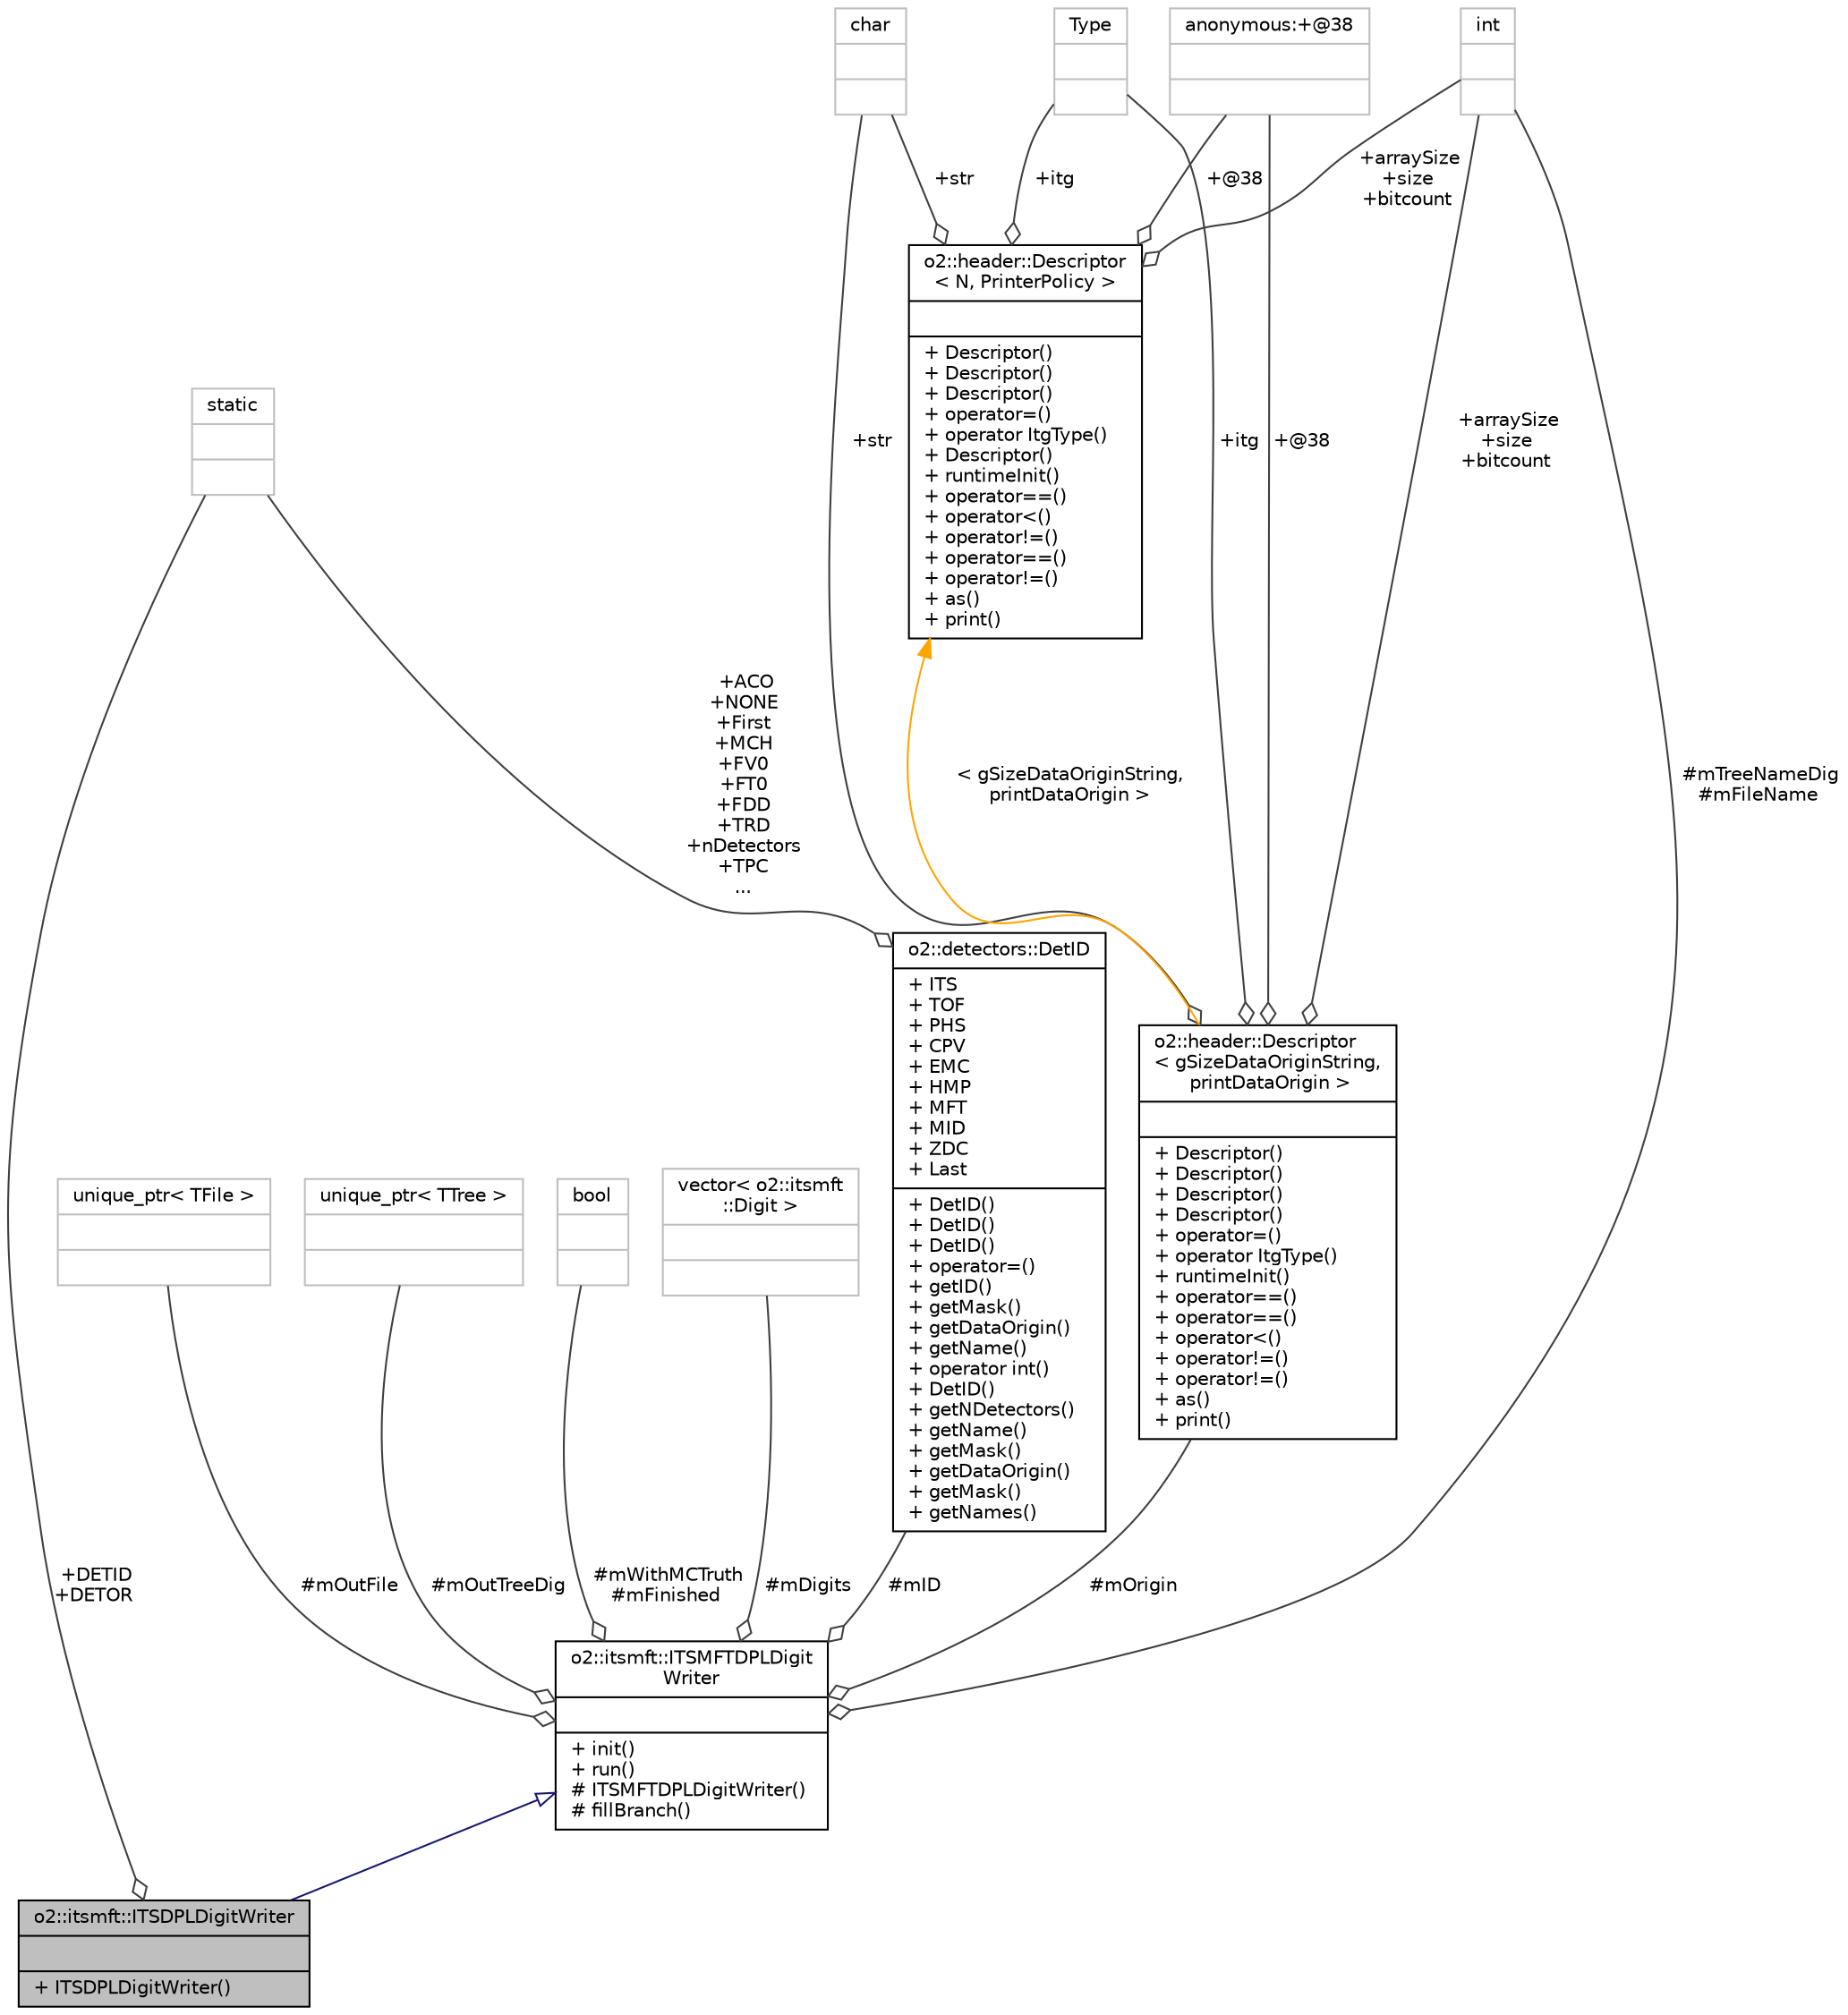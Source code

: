digraph "o2::itsmft::ITSDPLDigitWriter"
{
 // INTERACTIVE_SVG=YES
  bgcolor="transparent";
  edge [fontname="Helvetica",fontsize="10",labelfontname="Helvetica",labelfontsize="10"];
  node [fontname="Helvetica",fontsize="10",shape=record];
  Node2 [label="{o2::itsmft::ITSDPLDigitWriter\n||+ ITSDPLDigitWriter()\l}",height=0.2,width=0.4,color="black", fillcolor="grey75", style="filled", fontcolor="black"];
  Node3 -> Node2 [dir="back",color="midnightblue",fontsize="10",style="solid",arrowtail="onormal",fontname="Helvetica"];
  Node3 [label="{o2::itsmft::ITSMFTDPLDigit\lWriter\n||+ init()\l+ run()\l# ITSMFTDPLDigitWriter()\l# fillBranch()\l}",height=0.2,width=0.4,color="black",URL="$da/dc9/classo2_1_1itsmft_1_1ITSMFTDPLDigitWriter.html"];
  Node4 -> Node3 [color="grey25",fontsize="10",style="solid",label=" #mDigits" ,arrowhead="odiamond",fontname="Helvetica"];
  Node4 [label="{vector\< o2::itsmft\l::Digit \>\n||}",height=0.2,width=0.4,color="grey75"];
  Node5 -> Node3 [color="grey25",fontsize="10",style="solid",label=" #mOrigin" ,arrowhead="odiamond",fontname="Helvetica"];
  Node5 [label="{o2::header::Descriptor\l\< gSizeDataOriginString,\l printDataOrigin \>\n||+ Descriptor()\l+ Descriptor()\l+ Descriptor()\l+ Descriptor()\l+ operator=()\l+ operator ItgType()\l+ runtimeInit()\l+ operator==()\l+ operator==()\l+ operator\<()\l+ operator!=()\l+ operator!=()\l+ as()\l+ print()\l}",height=0.2,width=0.4,color="black",URL="$d9/db3/structo2_1_1header_1_1Descriptor.html"];
  Node6 -> Node5 [color="grey25",fontsize="10",style="solid",label=" +itg" ,arrowhead="odiamond",fontname="Helvetica"];
  Node6 [label="{Type\n||}",height=0.2,width=0.4,color="grey75"];
  Node7 -> Node5 [color="grey25",fontsize="10",style="solid",label=" +str" ,arrowhead="odiamond",fontname="Helvetica"];
  Node7 [label="{char\n||}",height=0.2,width=0.4,color="grey75"];
  Node8 -> Node5 [color="grey25",fontsize="10",style="solid",label=" +arraySize\n+size\n+bitcount" ,arrowhead="odiamond",fontname="Helvetica"];
  Node8 [label="{int\n||}",height=0.2,width=0.4,color="grey75"];
  Node9 -> Node5 [color="grey25",fontsize="10",style="solid",label=" +@38" ,arrowhead="odiamond",fontname="Helvetica"];
  Node9 [label="{anonymous:+@38\n||}",height=0.2,width=0.4,color="grey75"];
  Node10 -> Node5 [dir="back",color="orange",fontsize="10",style="solid",label=" \< gSizeDataOriginString,\l printDataOrigin \>" ,fontname="Helvetica"];
  Node10 [label="{o2::header::Descriptor\l\< N, PrinterPolicy \>\n||+ Descriptor()\l+ Descriptor()\l+ Descriptor()\l+ operator=()\l+ operator ItgType()\l+ Descriptor()\l+ runtimeInit()\l+ operator==()\l+ operator\<()\l+ operator!=()\l+ operator==()\l+ operator!=()\l+ as()\l+ print()\l}",height=0.2,width=0.4,color="black",URL="$d9/db3/structo2_1_1header_1_1Descriptor.html"];
  Node6 -> Node10 [color="grey25",fontsize="10",style="solid",label=" +itg" ,arrowhead="odiamond",fontname="Helvetica"];
  Node7 -> Node10 [color="grey25",fontsize="10",style="solid",label=" +str" ,arrowhead="odiamond",fontname="Helvetica"];
  Node8 -> Node10 [color="grey25",fontsize="10",style="solid",label=" +arraySize\n+size\n+bitcount" ,arrowhead="odiamond",fontname="Helvetica"];
  Node9 -> Node10 [color="grey25",fontsize="10",style="solid",label=" +@38" ,arrowhead="odiamond",fontname="Helvetica"];
  Node11 -> Node3 [color="grey25",fontsize="10",style="solid",label=" #mOutFile" ,arrowhead="odiamond",fontname="Helvetica"];
  Node11 [label="{unique_ptr\< TFile \>\n||}",height=0.2,width=0.4,color="grey75"];
  Node12 -> Node3 [color="grey25",fontsize="10",style="solid",label=" #mID" ,arrowhead="odiamond",fontname="Helvetica"];
  Node12 [label="{o2::detectors::DetID\n|+ ITS\l+ TOF\l+ PHS\l+ CPV\l+ EMC\l+ HMP\l+ MFT\l+ MID\l+ ZDC\l+ Last\l|+ DetID()\l+ DetID()\l+ DetID()\l+ operator=()\l+ getID()\l+ getMask()\l+ getDataOrigin()\l+ getName()\l+ operator int()\l+ DetID()\l+ getNDetectors()\l+ getName()\l+ getMask()\l+ getDataOrigin()\l+ getMask()\l+ getNames()\l}",height=0.2,width=0.4,color="black",URL="$d6/dd5/classo2_1_1detectors_1_1DetID.html",tooltip="Static class with identifiers, bitmasks and names for ALICE detectors. "];
  Node13 -> Node12 [color="grey25",fontsize="10",style="solid",label=" +ACO\n+NONE\n+First\n+MCH\n+FV0\n+FT0\n+FDD\n+TRD\n+nDetectors\n+TPC\n..." ,arrowhead="odiamond",fontname="Helvetica"];
  Node13 [label="{static\n||}",height=0.2,width=0.4,color="grey75"];
  Node14 -> Node3 [color="grey25",fontsize="10",style="solid",label=" #mOutTreeDig" ,arrowhead="odiamond",fontname="Helvetica"];
  Node14 [label="{unique_ptr\< TTree \>\n||}",height=0.2,width=0.4,color="grey75"];
  Node8 -> Node3 [color="grey25",fontsize="10",style="solid",label=" #mTreeNameDig\n#mFileName" ,arrowhead="odiamond",fontname="Helvetica"];
  Node15 -> Node3 [color="grey25",fontsize="10",style="solid",label=" #mWithMCTruth\n#mFinished" ,arrowhead="odiamond",fontname="Helvetica"];
  Node15 [label="{bool\n||}",height=0.2,width=0.4,color="grey75"];
  Node13 -> Node2 [color="grey25",fontsize="10",style="solid",label=" +DETID\n+DETOR" ,arrowhead="odiamond",fontname="Helvetica"];
}

